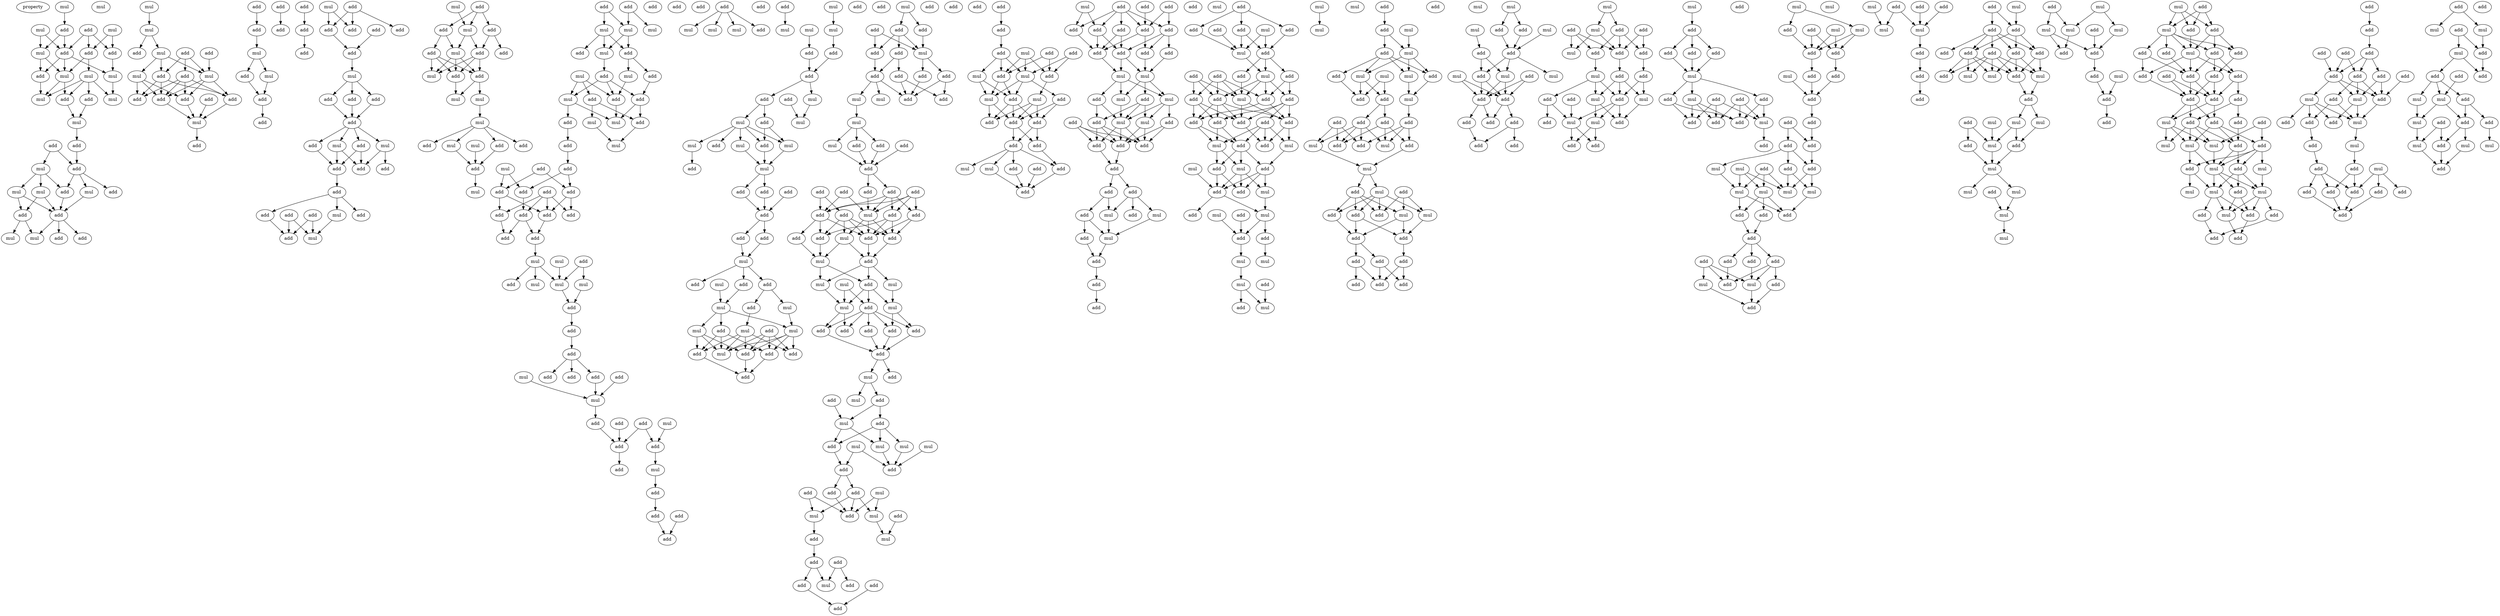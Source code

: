 digraph {
    node [fontcolor=black]
    property [mul=2,lf=1.8]
    0 [ label = mul ];
    1 [ label = mul ];
    2 [ label = mul ];
    3 [ label = add ];
    4 [ label = add ];
    5 [ label = add ];
    6 [ label = mul ];
    7 [ label = add ];
    8 [ label = add ];
    9 [ label = mul ];
    10 [ label = add ];
    11 [ label = mul ];
    12 [ label = mul ];
    13 [ label = mul ];
    14 [ label = add ];
    15 [ label = mul ];
    16 [ label = mul ];
    17 [ label = add ];
    18 [ label = mul ];
    19 [ label = add ];
    20 [ label = add ];
    21 [ label = mul ];
    22 [ label = add ];
    23 [ label = mul ];
    24 [ label = mul ];
    25 [ label = mul ];
    26 [ label = add ];
    27 [ label = add ];
    28 [ label = add ];
    29 [ label = add ];
    30 [ label = add ];
    31 [ label = mul ];
    32 [ label = add ];
    33 [ label = mul ];
    34 [ label = mul ];
    35 [ label = mul ];
    36 [ label = add ];
    37 [ label = add ];
    38 [ label = add ];
    39 [ label = mul ];
    40 [ label = add ];
    41 [ label = add ];
    42 [ label = mul ];
    43 [ label = mul ];
    44 [ label = add ];
    45 [ label = add ];
    46 [ label = add ];
    47 [ label = add ];
    48 [ label = add ];
    49 [ label = mul ];
    50 [ label = add ];
    51 [ label = add ];
    52 [ label = add ];
    53 [ label = add ];
    54 [ label = add ];
    55 [ label = mul ];
    56 [ label = add ];
    57 [ label = mul ];
    58 [ label = add ];
    59 [ label = add ];
    60 [ label = add ];
    61 [ label = add ];
    62 [ label = mul ];
    63 [ label = add ];
    64 [ label = add ];
    65 [ label = add ];
    66 [ label = add ];
    67 [ label = add ];
    68 [ label = add ];
    69 [ label = add ];
    70 [ label = mul ];
    71 [ label = add ];
    72 [ label = add ];
    73 [ label = add ];
    74 [ label = add ];
    75 [ label = mul ];
    76 [ label = add ];
    77 [ label = add ];
    78 [ label = mul ];
    79 [ label = add ];
    80 [ label = add ];
    81 [ label = add ];
    82 [ label = add ];
    83 [ label = mul ];
    84 [ label = add ];
    85 [ label = add ];
    86 [ label = add ];
    87 [ label = add ];
    88 [ label = add ];
    89 [ label = mul ];
    90 [ label = add ];
    91 [ label = mul ];
    92 [ label = add ];
    93 [ label = mul ];
    94 [ label = add ];
    95 [ label = add ];
    96 [ label = mul ];
    97 [ label = add ];
    98 [ label = add ];
    99 [ label = mul ];
    100 [ label = add ];
    101 [ label = add ];
    102 [ label = mul ];
    103 [ label = mul ];
    104 [ label = mul ];
    105 [ label = mul ];
    106 [ label = add ];
    107 [ label = add ];
    108 [ label = mul ];
    109 [ label = add ];
    110 [ label = add ];
    111 [ label = add ];
    112 [ label = add ];
    113 [ label = mul ];
    114 [ label = mul ];
    115 [ label = mul ];
    116 [ label = mul ];
    117 [ label = add ];
    118 [ label = add ];
    119 [ label = mul ];
    120 [ label = add ];
    121 [ label = mul ];
    122 [ label = add ];
    123 [ label = mul ];
    124 [ label = mul ];
    125 [ label = add ];
    126 [ label = add ];
    127 [ label = add ];
    128 [ label = add ];
    129 [ label = mul ];
    130 [ label = mul ];
    131 [ label = add ];
    132 [ label = mul ];
    133 [ label = add ];
    134 [ label = add ];
    135 [ label = add ];
    136 [ label = mul ];
    137 [ label = add ];
    138 [ label = add ];
    139 [ label = add ];
    140 [ label = add ];
    141 [ label = add ];
    142 [ label = add ];
    143 [ label = add ];
    144 [ label = add ];
    145 [ label = add ];
    146 [ label = add ];
    147 [ label = add ];
    148 [ label = mul ];
    149 [ label = mul ];
    150 [ label = add ];
    151 [ label = mul ];
    152 [ label = mul ];
    153 [ label = mul ];
    154 [ label = add ];
    155 [ label = add ];
    156 [ label = add ];
    157 [ label = add ];
    158 [ label = add ];
    159 [ label = mul ];
    160 [ label = add ];
    161 [ label = add ];
    162 [ label = mul ];
    163 [ label = mul ];
    164 [ label = add ];
    165 [ label = add ];
    166 [ label = add ];
    167 [ label = add ];
    168 [ label = add ];
    169 [ label = add ];
    170 [ label = add ];
    171 [ label = add ];
    172 [ label = mul ];
    173 [ label = add ];
    174 [ label = add ];
    175 [ label = add ];
    176 [ label = add ];
    177 [ label = add ];
    178 [ label = add ];
    179 [ label = mul ];
    180 [ label = mul ];
    181 [ label = mul ];
    182 [ label = add ];
    183 [ label = add ];
    184 [ label = add ];
    185 [ label = mul ];
    186 [ label = mul ];
    187 [ label = mul ];
    188 [ label = mul ];
    189 [ label = add ];
    190 [ label = add ];
    191 [ label = add ];
    192 [ label = add ];
    193 [ label = mul ];
    194 [ label = add ];
    195 [ label = mul ];
    196 [ label = add ];
    197 [ label = mul ];
    198 [ label = mul ];
    199 [ label = mul ];
    200 [ label = add ];
    201 [ label = mul ];
    202 [ label = add ];
    203 [ label = add ];
    204 [ label = mul ];
    205 [ label = add ];
    206 [ label = add ];
    207 [ label = add ];
    208 [ label = add ];
    209 [ label = add ];
    210 [ label = add ];
    211 [ label = add ];
    212 [ label = add ];
    213 [ label = mul ];
    214 [ label = add ];
    215 [ label = mul ];
    216 [ label = add ];
    217 [ label = add ];
    218 [ label = mul ];
    219 [ label = add ];
    220 [ label = mul ];
    221 [ label = mul ];
    222 [ label = mul ];
    223 [ label = add ];
    224 [ label = add ];
    225 [ label = mul ];
    226 [ label = add ];
    227 [ label = add ];
    228 [ label = mul ];
    229 [ label = add ];
    230 [ label = add ];
    231 [ label = add ];
    232 [ label = mul ];
    233 [ label = add ];
    234 [ label = add ];
    235 [ label = add ];
    236 [ label = add ];
    237 [ label = add ];
    238 [ label = mul ];
    239 [ label = add ];
    240 [ label = add ];
    241 [ label = add ];
    242 [ label = add ];
    243 [ label = add ];
    244 [ label = mul ];
    245 [ label = mul ];
    246 [ label = add ];
    247 [ label = mul ];
    248 [ label = add ];
    249 [ label = add ];
    250 [ label = add ];
    251 [ label = mul ];
    252 [ label = add ];
    253 [ label = add ];
    254 [ label = add ];
    255 [ label = add ];
    256 [ label = add ];
    257 [ label = add ];
    258 [ label = add ];
    259 [ label = add ];
    260 [ label = add ];
    261 [ label = add ];
    262 [ label = add ];
    263 [ label = mul ];
    264 [ label = add ];
    265 [ label = mul ];
    266 [ label = add ];
    267 [ label = add ];
    268 [ label = add ];
    269 [ label = mul ];
    270 [ label = add ];
    271 [ label = mul ];
    272 [ label = add ];
    273 [ label = mul ];
    274 [ label = mul ];
    275 [ label = add ];
    276 [ label = mul ];
    277 [ label = mul ];
    278 [ label = add ];
    279 [ label = add ];
    280 [ label = add ];
    281 [ label = add ];
    282 [ label = add ];
    283 [ label = add ];
    284 [ label = mul ];
    285 [ label = add ];
    286 [ label = mul ];
    287 [ label = add ];
    288 [ label = add ];
    289 [ label = add ];
    290 [ label = add ];
    291 [ label = add ];
    292 [ label = mul ];
    293 [ label = mul ];
    294 [ label = mul ];
    295 [ label = add ];
    296 [ label = mul ];
    297 [ label = mul ];
    298 [ label = add ];
    299 [ label = add ];
    300 [ label = mul ];
    301 [ label = add ];
    302 [ label = add ];
    303 [ label = add ];
    304 [ label = mul ];
    305 [ label = add ];
    306 [ label = mul ];
    307 [ label = add ];
    308 [ label = add ];
    309 [ label = mul ];
    310 [ label = add ];
    311 [ label = add ];
    312 [ label = mul ];
    313 [ label = add ];
    314 [ label = add ];
    315 [ label = add ];
    316 [ label = add ];
    317 [ label = add ];
    318 [ label = add ];
    319 [ label = mul ];
    320 [ label = add ];
    321 [ label = add ];
    322 [ label = add ];
    323 [ label = add ];
    324 [ label = add ];
    325 [ label = mul ];
    326 [ label = mul ];
    327 [ label = add ];
    328 [ label = mul ];
    329 [ label = mul ];
    330 [ label = add ];
    331 [ label = add ];
    332 [ label = add ];
    333 [ label = add ];
    334 [ label = add ];
    335 [ label = add ];
    336 [ label = add ];
    337 [ label = add ];
    338 [ label = mul ];
    339 [ label = mul ];
    340 [ label = add ];
    341 [ label = add ];
    342 [ label = mul ];
    343 [ label = add ];
    344 [ label = add ];
    345 [ label = add ];
    346 [ label = add ];
    347 [ label = add ];
    348 [ label = add ];
    349 [ label = add ];
    350 [ label = add ];
    351 [ label = add ];
    352 [ label = add ];
    353 [ label = add ];
    354 [ label = add ];
    355 [ label = mul ];
    356 [ label = mul ];
    357 [ label = add ];
    358 [ label = mul ];
    359 [ label = mul ];
    360 [ label = add ];
    361 [ label = add ];
    362 [ label = mul ];
    363 [ label = mul ];
    364 [ label = add ];
    365 [ label = add ];
    366 [ label = add ];
    367 [ label = add ];
    368 [ label = add ];
    369 [ label = add ];
    370 [ label = add ];
    371 [ label = add ];
    372 [ label = add ];
    373 [ label = add ];
    374 [ label = add ];
    375 [ label = mul ];
    376 [ label = mul ];
    377 [ label = add ];
    378 [ label = mul ];
    379 [ label = add ];
    380 [ label = add ];
    381 [ label = mul ];
    382 [ label = add ];
    383 [ label = add ];
    384 [ label = add ];
    385 [ label = add ];
    386 [ label = add ];
    387 [ label = mul ];
    388 [ label = add ];
    389 [ label = mul ];
    390 [ label = add ];
    391 [ label = add ];
    392 [ label = add ];
    393 [ label = add ];
    394 [ label = mul ];
    395 [ label = add ];
    396 [ label = add ];
    397 [ label = mul ];
    398 [ label = add ];
    399 [ label = add ];
    400 [ label = add ];
    401 [ label = add ];
    402 [ label = add ];
    403 [ label = add ];
    404 [ label = add ];
    405 [ label = add ];
    406 [ label = add ];
    407 [ label = add ];
    408 [ label = mul ];
    409 [ label = mul ];
    410 [ label = add ];
    411 [ label = mul ];
    412 [ label = add ];
    413 [ label = mul ];
    414 [ label = add ];
    415 [ label = mul ];
    416 [ label = add ];
    417 [ label = mul ];
    418 [ label = mul ];
    419 [ label = add ];
    420 [ label = add ];
    421 [ label = add ];
    422 [ label = add ];
    423 [ label = mul ];
    424 [ label = mul ];
    425 [ label = add ];
    426 [ label = mul ];
    427 [ label = mul ];
    428 [ label = add ];
    429 [ label = mul ];
    430 [ label = mul ];
    431 [ label = mul ];
    432 [ label = add ];
    433 [ label = mul ];
    434 [ label = add ];
    435 [ label = add ];
    436 [ label = add ];
    437 [ label = mul ];
    438 [ label = add ];
    439 [ label = mul ];
    440 [ label = mul ];
    441 [ label = mul ];
    442 [ label = add ];
    443 [ label = add ];
    444 [ label = add ];
    445 [ label = mul ];
    446 [ label = add ];
    447 [ label = add ];
    448 [ label = add ];
    449 [ label = add ];
    450 [ label = mul ];
    451 [ label = add ];
    452 [ label = add ];
    453 [ label = add ];
    454 [ label = mul ];
    455 [ label = mul ];
    456 [ label = mul ];
    457 [ label = mul ];
    458 [ label = add ];
    459 [ label = add ];
    460 [ label = add ];
    461 [ label = mul ];
    462 [ label = add ];
    463 [ label = mul ];
    464 [ label = add ];
    465 [ label = add ];
    466 [ label = add ];
    467 [ label = add ];
    468 [ label = add ];
    469 [ label = add ];
    470 [ label = add ];
    471 [ label = add ];
    472 [ label = add ];
    473 [ label = mul ];
    474 [ label = add ];
    475 [ label = mul ];
    476 [ label = add ];
    477 [ label = mul ];
    478 [ label = add ];
    479 [ label = add ];
    480 [ label = add ];
    481 [ label = mul ];
    482 [ label = mul ];
    483 [ label = add ];
    484 [ label = mul ];
    485 [ label = add ];
    486 [ label = add ];
    487 [ label = add ];
    488 [ label = add ];
    489 [ label = add ];
    490 [ label = add ];
    491 [ label = add ];
    492 [ label = mul ];
    493 [ label = mul ];
    494 [ label = add ];
    495 [ label = add ];
    496 [ label = add ];
    497 [ label = mul ];
    498 [ label = add ];
    499 [ label = add ];
    500 [ label = add ];
    501 [ label = mul ];
    502 [ label = add ];
    503 [ label = add ];
    504 [ label = add ];
    505 [ label = mul ];
    506 [ label = add ];
    507 [ label = mul ];
    508 [ label = add ];
    509 [ label = mul ];
    510 [ label = add ];
    511 [ label = mul ];
    512 [ label = add ];
    513 [ label = mul ];
    514 [ label = add ];
    515 [ label = add ];
    516 [ label = add ];
    517 [ label = add ];
    518 [ label = add ];
    519 [ label = add ];
    520 [ label = mul ];
    521 [ label = add ];
    522 [ label = add ];
    523 [ label = add ];
    524 [ label = add ];
    525 [ label = mul ];
    526 [ label = mul ];
    527 [ label = add ];
    528 [ label = add ];
    529 [ label = add ];
    530 [ label = add ];
    531 [ label = add ];
    532 [ label = mul ];
    533 [ label = add ];
    534 [ label = add ];
    535 [ label = mul ];
    536 [ label = mul ];
    537 [ label = add ];
    538 [ label = add ];
    539 [ label = mul ];
    540 [ label = add ];
    541 [ label = add ];
    542 [ label = add ];
    543 [ label = add ];
    544 [ label = add ];
    545 [ label = add ];
    546 [ label = add ];
    547 [ label = mul ];
    548 [ label = add ];
    549 [ label = mul ];
    550 [ label = add ];
    551 [ label = add ];
    552 [ label = mul ];
    553 [ label = mul ];
    554 [ label = mul ];
    555 [ label = mul ];
    556 [ label = add ];
    557 [ label = add ];
    558 [ label = add ];
    559 [ label = add ];
    560 [ label = add ];
    561 [ label = add ];
    562 [ label = add ];
    563 [ label = add ];
    564 [ label = add ];
    565 [ label = mul ];
    566 [ label = mul ];
    567 [ label = mul ];
    568 [ label = add ];
    569 [ label = add ];
    570 [ label = mul ];
    571 [ label = add ];
    572 [ label = add ];
    573 [ label = add ];
    574 [ label = mul ];
    575 [ label = mul ];
    576 [ label = add ];
    577 [ label = add ];
    578 [ label = add ];
    579 [ label = add ];
    580 [ label = mul ];
    581 [ label = add ];
    582 [ label = add ];
    583 [ label = add ];
    584 [ label = add ];
    585 [ label = add ];
    586 [ label = add ];
    587 [ label = add ];
    588 [ label = mul ];
    589 [ label = mul ];
    590 [ label = mul ];
    591 [ label = add ];
    592 [ label = add ];
    593 [ label = add ];
    594 [ label = mul ];
    595 [ label = add ];
    596 [ label = mul ];
    597 [ label = mul ];
    598 [ label = add ];
    599 [ label = mul ];
    600 [ label = add ];
    601 [ label = mul ];
    602 [ label = mul ];
    603 [ label = add ];
    604 [ label = mul ];
    605 [ label = mul ];
    606 [ label = mul ];
    607 [ label = mul ];
    608 [ label = add ];
    609 [ label = mul ];
    610 [ label = add ];
    611 [ label = mul ];
    612 [ label = mul ];
    613 [ label = add ];
    614 [ label = add ];
    615 [ label = add ];
    616 [ label = mul ];
    617 [ label = add ];
    618 [ label = add ];
    619 [ label = add ];
    620 [ label = mul ];
    621 [ label = mul ];
    622 [ label = add ];
    623 [ label = add ];
    624 [ label = add ];
    625 [ label = add ];
    626 [ label = add ];
    627 [ label = add ];
    628 [ label = mul ];
    629 [ label = add ];
    630 [ label = add ];
    631 [ label = add ];
    632 [ label = add ];
    633 [ label = add ];
    634 [ label = add ];
    635 [ label = add ];
    636 [ label = add ];
    637 [ label = add ];
    638 [ label = add ];
    639 [ label = add ];
    640 [ label = add ];
    641 [ label = mul ];
    642 [ label = add ];
    643 [ label = add ];
    644 [ label = mul ];
    645 [ label = mul ];
    646 [ label = mul ];
    647 [ label = mul ];
    648 [ label = mul ];
    649 [ label = add ];
    650 [ label = add ];
    651 [ label = mul ];
    652 [ label = mul ];
    653 [ label = mul ];
    654 [ label = add ];
    655 [ label = add ];
    656 [ label = add ];
    657 [ label = mul ];
    658 [ label = add ];
    659 [ label = add ];
    660 [ label = add ];
    661 [ label = add ];
    662 [ label = add ];
    663 [ label = add ];
    664 [ label = add ];
    665 [ label = add ];
    666 [ label = add ];
    667 [ label = add ];
    668 [ label = add ];
    669 [ label = add ];
    670 [ label = mul ];
    671 [ label = mul ];
    672 [ label = add ];
    673 [ label = add ];
    674 [ label = mul ];
    675 [ label = add ];
    676 [ label = add ];
    677 [ label = add ];
    678 [ label = mul ];
    679 [ label = add ];
    680 [ label = mul ];
    681 [ label = add ];
    682 [ label = add ];
    683 [ label = add ];
    684 [ label = add ];
    685 [ label = add ];
    686 [ label = add ];
    687 [ label = add ];
    688 [ label = add ];
    689 [ label = add ];
    690 [ label = add ];
    691 [ label = mul ];
    692 [ label = add ];
    693 [ label = mul ];
    694 [ label = add ];
    695 [ label = mul ];
    696 [ label = add ];
    697 [ label = add ];
    698 [ label = add ];
    699 [ label = mul ];
    700 [ label = mul ];
    701 [ label = add ];
    702 [ label = mul ];
    703 [ label = add ];
    704 [ label = add ];
    705 [ label = add ];
    706 [ label = add ];
    707 [ label = mul ];
    708 [ label = mul ];
    709 [ label = mul ];
    710 [ label = add ];
    0 -> 4 [ name = 0 ];
    1 -> 5 [ name = 1 ];
    1 -> 8 [ name = 2 ];
    2 -> 6 [ name = 3 ];
    2 -> 7 [ name = 4 ];
    3 -> 5 [ name = 5 ];
    3 -> 7 [ name = 6 ];
    3 -> 8 [ name = 7 ];
    4 -> 6 [ name = 8 ];
    4 -> 7 [ name = 9 ];
    5 -> 9 [ name = 10 ];
    5 -> 12 [ name = 11 ];
    6 -> 10 [ name = 12 ];
    6 -> 12 [ name = 13 ];
    7 -> 10 [ name = 14 ];
    7 -> 11 [ name = 15 ];
    7 -> 12 [ name = 16 ];
    8 -> 11 [ name = 17 ];
    9 -> 13 [ name = 18 ];
    9 -> 14 [ name = 19 ];
    9 -> 16 [ name = 20 ];
    9 -> 17 [ name = 21 ];
    10 -> 16 [ name = 22 ];
    11 -> 13 [ name = 23 ];
    12 -> 14 [ name = 24 ];
    12 -> 16 [ name = 25 ];
    14 -> 18 [ name = 26 ];
    17 -> 18 [ name = 27 ];
    18 -> 20 [ name = 28 ];
    19 -> 21 [ name = 29 ];
    19 -> 22 [ name = 30 ];
    20 -> 22 [ name = 31 ];
    21 -> 24 [ name = 32 ];
    21 -> 25 [ name = 33 ];
    21 -> 26 [ name = 34 ];
    22 -> 23 [ name = 35 ];
    22 -> 26 [ name = 36 ];
    22 -> 27 [ name = 37 ];
    23 -> 29 [ name = 38 ];
    24 -> 28 [ name = 39 ];
    24 -> 29 [ name = 40 ];
    25 -> 28 [ name = 41 ];
    25 -> 29 [ name = 42 ];
    26 -> 29 [ name = 43 ];
    28 -> 31 [ name = 44 ];
    28 -> 33 [ name = 45 ];
    29 -> 30 [ name = 46 ];
    29 -> 31 [ name = 47 ];
    29 -> 32 [ name = 48 ];
    34 -> 35 [ name = 49 ];
    35 -> 38 [ name = 50 ];
    35 -> 39 [ name = 51 ];
    36 -> 42 [ name = 52 ];
    37 -> 40 [ name = 53 ];
    37 -> 41 [ name = 54 ];
    37 -> 42 [ name = 55 ];
    39 -> 40 [ name = 56 ];
    39 -> 42 [ name = 57 ];
    39 -> 43 [ name = 58 ];
    40 -> 44 [ name = 59 ];
    40 -> 46 [ name = 60 ];
    40 -> 47 [ name = 61 ];
    41 -> 44 [ name = 62 ];
    41 -> 46 [ name = 63 ];
    41 -> 47 [ name = 64 ];
    41 -> 48 [ name = 65 ];
    42 -> 44 [ name = 66 ];
    42 -> 46 [ name = 67 ];
    42 -> 48 [ name = 68 ];
    43 -> 44 [ name = 69 ];
    43 -> 47 [ name = 70 ];
    43 -> 48 [ name = 71 ];
    44 -> 49 [ name = 72 ];
    45 -> 49 [ name = 73 ];
    46 -> 49 [ name = 74 ];
    48 -> 49 [ name = 75 ];
    49 -> 51 [ name = 76 ];
    50 -> 53 [ name = 77 ];
    52 -> 54 [ name = 78 ];
    53 -> 55 [ name = 79 ];
    55 -> 56 [ name = 80 ];
    55 -> 57 [ name = 81 ];
    56 -> 58 [ name = 82 ];
    57 -> 58 [ name = 83 ];
    58 -> 59 [ name = 84 ];
    60 -> 61 [ name = 85 ];
    61 -> 63 [ name = 86 ];
    62 -> 66 [ name = 87 ];
    62 -> 68 [ name = 88 ];
    64 -> 65 [ name = 89 ];
    64 -> 66 [ name = 90 ];
    64 -> 68 [ name = 91 ];
    67 -> 69 [ name = 92 ];
    68 -> 69 [ name = 93 ];
    69 -> 70 [ name = 94 ];
    70 -> 71 [ name = 95 ];
    70 -> 72 [ name = 96 ];
    70 -> 73 [ name = 97 ];
    71 -> 74 [ name = 98 ];
    72 -> 74 [ name = 99 ];
    73 -> 74 [ name = 100 ];
    74 -> 75 [ name = 101 ];
    74 -> 76 [ name = 102 ];
    74 -> 77 [ name = 103 ];
    74 -> 78 [ name = 104 ];
    75 -> 79 [ name = 105 ];
    75 -> 81 [ name = 106 ];
    76 -> 79 [ name = 107 ];
    77 -> 79 [ name = 108 ];
    77 -> 81 [ name = 109 ];
    78 -> 80 [ name = 110 ];
    78 -> 81 [ name = 111 ];
    79 -> 82 [ name = 112 ];
    82 -> 83 [ name = 113 ];
    82 -> 84 [ name = 114 ];
    82 -> 85 [ name = 115 ];
    83 -> 89 [ name = 116 ];
    85 -> 88 [ name = 117 ];
    86 -> 88 [ name = 118 ];
    86 -> 89 [ name = 119 ];
    87 -> 88 [ name = 120 ];
    87 -> 89 [ name = 121 ];
    90 -> 92 [ name = 122 ];
    90 -> 93 [ name = 123 ];
    90 -> 94 [ name = 124 ];
    91 -> 93 [ name = 125 ];
    92 -> 97 [ name = 126 ];
    92 -> 98 [ name = 127 ];
    93 -> 96 [ name = 128 ];
    93 -> 97 [ name = 129 ];
    94 -> 95 [ name = 130 ];
    94 -> 96 [ name = 131 ];
    95 -> 99 [ name = 132 ];
    95 -> 100 [ name = 133 ];
    95 -> 101 [ name = 134 ];
    96 -> 99 [ name = 135 ];
    96 -> 100 [ name = 136 ];
    96 -> 101 [ name = 137 ];
    97 -> 99 [ name = 138 ];
    97 -> 100 [ name = 139 ];
    97 -> 101 [ name = 140 ];
    100 -> 102 [ name = 141 ];
    100 -> 103 [ name = 142 ];
    101 -> 102 [ name = 143 ];
    103 -> 104 [ name = 144 ];
    104 -> 105 [ name = 145 ];
    104 -> 106 [ name = 146 ];
    104 -> 107 [ name = 147 ];
    104 -> 109 [ name = 148 ];
    105 -> 110 [ name = 149 ];
    106 -> 110 [ name = 150 ];
    108 -> 110 [ name = 151 ];
    110 -> 113 [ name = 152 ];
    111 -> 114 [ name = 153 ];
    111 -> 116 [ name = 154 ];
    112 -> 115 [ name = 155 ];
    112 -> 116 [ name = 156 ];
    114 -> 117 [ name = 157 ];
    114 -> 118 [ name = 158 ];
    114 -> 119 [ name = 159 ];
    116 -> 118 [ name = 160 ];
    116 -> 119 [ name = 161 ];
    118 -> 120 [ name = 162 ];
    118 -> 123 [ name = 163 ];
    119 -> 122 [ name = 164 ];
    120 -> 126 [ name = 165 ];
    121 -> 124 [ name = 166 ];
    121 -> 125 [ name = 167 ];
    121 -> 127 [ name = 168 ];
    122 -> 124 [ name = 169 ];
    122 -> 125 [ name = 170 ];
    122 -> 126 [ name = 171 ];
    123 -> 125 [ name = 172 ];
    124 -> 128 [ name = 173 ];
    124 -> 130 [ name = 174 ];
    125 -> 130 [ name = 175 ];
    126 -> 130 [ name = 176 ];
    126 -> 131 [ name = 177 ];
    127 -> 129 [ name = 178 ];
    127 -> 131 [ name = 179 ];
    128 -> 133 [ name = 180 ];
    129 -> 132 [ name = 181 ];
    131 -> 132 [ name = 182 ];
    133 -> 134 [ name = 183 ];
    134 -> 139 [ name = 184 ];
    134 -> 140 [ name = 185 ];
    135 -> 138 [ name = 186 ];
    135 -> 140 [ name = 187 ];
    136 -> 138 [ name = 188 ];
    136 -> 139 [ name = 189 ];
    137 -> 141 [ name = 190 ];
    137 -> 142 [ name = 191 ];
    137 -> 143 [ name = 192 ];
    137 -> 144 [ name = 193 ];
    138 -> 143 [ name = 194 ];
    138 -> 144 [ name = 195 ];
    139 -> 142 [ name = 196 ];
    140 -> 141 [ name = 197 ];
    140 -> 143 [ name = 198 ];
    142 -> 145 [ name = 199 ];
    142 -> 146 [ name = 200 ];
    143 -> 145 [ name = 201 ];
    144 -> 146 [ name = 202 ];
    145 -> 149 [ name = 203 ];
    147 -> 151 [ name = 204 ];
    147 -> 153 [ name = 205 ];
    148 -> 151 [ name = 206 ];
    149 -> 150 [ name = 207 ];
    149 -> 151 [ name = 208 ];
    149 -> 152 [ name = 209 ];
    151 -> 154 [ name = 210 ];
    153 -> 154 [ name = 211 ];
    154 -> 155 [ name = 212 ];
    155 -> 156 [ name = 213 ];
    156 -> 157 [ name = 214 ];
    156 -> 160 [ name = 215 ];
    156 -> 161 [ name = 216 ];
    157 -> 162 [ name = 217 ];
    158 -> 162 [ name = 218 ];
    159 -> 162 [ name = 219 ];
    162 -> 164 [ name = 220 ];
    163 -> 169 [ name = 221 ];
    164 -> 168 [ name = 222 ];
    165 -> 168 [ name = 223 ];
    166 -> 168 [ name = 224 ];
    166 -> 169 [ name = 225 ];
    168 -> 170 [ name = 226 ];
    169 -> 172 [ name = 227 ];
    172 -> 173 [ name = 228 ];
    173 -> 174 [ name = 229 ];
    174 -> 177 [ name = 230 ];
    175 -> 177 [ name = 231 ];
    178 -> 179 [ name = 232 ];
    178 -> 180 [ name = 233 ];
    178 -> 181 [ name = 234 ];
    178 -> 183 [ name = 235 ];
    184 -> 185 [ name = 236 ];
    186 -> 187 [ name = 237 ];
    187 -> 190 [ name = 238 ];
    188 -> 189 [ name = 239 ];
    189 -> 191 [ name = 240 ];
    190 -> 191 [ name = 241 ];
    191 -> 193 [ name = 242 ];
    191 -> 194 [ name = 243 ];
    192 -> 197 [ name = 244 ];
    193 -> 197 [ name = 245 ];
    194 -> 195 [ name = 246 ];
    194 -> 196 [ name = 247 ];
    195 -> 198 [ name = 248 ];
    195 -> 199 [ name = 249 ];
    195 -> 200 [ name = 250 ];
    195 -> 201 [ name = 251 ];
    195 -> 202 [ name = 252 ];
    196 -> 199 [ name = 253 ];
    196 -> 200 [ name = 254 ];
    198 -> 203 [ name = 255 ];
    199 -> 204 [ name = 256 ];
    200 -> 204 [ name = 257 ];
    201 -> 204 [ name = 258 ];
    204 -> 205 [ name = 259 ];
    204 -> 207 [ name = 260 ];
    205 -> 209 [ name = 261 ];
    207 -> 209 [ name = 262 ];
    208 -> 209 [ name = 263 ];
    209 -> 210 [ name = 264 ];
    209 -> 211 [ name = 265 ];
    210 -> 213 [ name = 266 ];
    211 -> 213 [ name = 267 ];
    213 -> 214 [ name = 268 ];
    213 -> 216 [ name = 269 ];
    213 -> 217 [ name = 270 ];
    214 -> 220 [ name = 271 ];
    215 -> 220 [ name = 272 ];
    216 -> 218 [ name = 273 ];
    216 -> 219 [ name = 274 ];
    218 -> 225 [ name = 275 ];
    219 -> 221 [ name = 276 ];
    220 -> 222 [ name = 277 ];
    220 -> 224 [ name = 278 ];
    220 -> 225 [ name = 279 ];
    221 -> 227 [ name = 280 ];
    221 -> 228 [ name = 281 ];
    221 -> 229 [ name = 282 ];
    221 -> 230 [ name = 283 ];
    222 -> 227 [ name = 284 ];
    222 -> 228 [ name = 285 ];
    222 -> 229 [ name = 286 ];
    223 -> 226 [ name = 287 ];
    223 -> 227 [ name = 288 ];
    223 -> 228 [ name = 289 ];
    223 -> 230 [ name = 290 ];
    224 -> 226 [ name = 291 ];
    224 -> 228 [ name = 292 ];
    224 -> 229 [ name = 293 ];
    225 -> 226 [ name = 294 ];
    225 -> 227 [ name = 295 ];
    225 -> 228 [ name = 296 ];
    225 -> 230 [ name = 297 ];
    226 -> 231 [ name = 298 ];
    227 -> 231 [ name = 299 ];
    229 -> 231 [ name = 300 ];
    232 -> 233 [ name = 301 ];
    232 -> 235 [ name = 302 ];
    233 -> 236 [ name = 303 ];
    233 -> 237 [ name = 304 ];
    233 -> 238 [ name = 305 ];
    234 -> 236 [ name = 306 ];
    234 -> 238 [ name = 307 ];
    235 -> 238 [ name = 308 ];
    236 -> 241 [ name = 309 ];
    237 -> 239 [ name = 310 ];
    237 -> 241 [ name = 311 ];
    238 -> 240 [ name = 312 ];
    238 -> 242 [ name = 313 ];
    239 -> 243 [ name = 314 ];
    239 -> 246 [ name = 315 ];
    240 -> 246 [ name = 316 ];
    241 -> 244 [ name = 317 ];
    241 -> 245 [ name = 318 ];
    241 -> 246 [ name = 319 ];
    242 -> 243 [ name = 320 ];
    242 -> 246 [ name = 321 ];
    245 -> 247 [ name = 322 ];
    247 -> 249 [ name = 323 ];
    247 -> 251 [ name = 324 ];
    247 -> 252 [ name = 325 ];
    248 -> 253 [ name = 326 ];
    249 -> 253 [ name = 327 ];
    251 -> 253 [ name = 328 ];
    252 -> 253 [ name = 329 ];
    253 -> 255 [ name = 330 ];
    253 -> 258 [ name = 331 ];
    254 -> 260 [ name = 332 ];
    254 -> 263 [ name = 333 ];
    255 -> 263 [ name = 334 ];
    256 -> 259 [ name = 335 ];
    256 -> 260 [ name = 336 ];
    257 -> 260 [ name = 337 ];
    257 -> 261 [ name = 338 ];
    257 -> 262 [ name = 339 ];
    257 -> 263 [ name = 340 ];
    258 -> 260 [ name = 341 ];
    258 -> 261 [ name = 342 ];
    258 -> 262 [ name = 343 ];
    258 -> 263 [ name = 344 ];
    259 -> 264 [ name = 345 ];
    259 -> 265 [ name = 346 ];
    259 -> 267 [ name = 347 ];
    259 -> 268 [ name = 348 ];
    260 -> 266 [ name = 349 ];
    260 -> 267 [ name = 350 ];
    260 -> 268 [ name = 351 ];
    261 -> 264 [ name = 352 ];
    261 -> 268 [ name = 353 ];
    262 -> 264 [ name = 354 ];
    262 -> 267 [ name = 355 ];
    262 -> 268 [ name = 356 ];
    263 -> 264 [ name = 357 ];
    263 -> 265 [ name = 358 ];
    263 -> 268 [ name = 359 ];
    264 -> 270 [ name = 360 ];
    265 -> 269 [ name = 361 ];
    265 -> 270 [ name = 362 ];
    266 -> 269 [ name = 363 ];
    267 -> 269 [ name = 364 ];
    268 -> 270 [ name = 365 ];
    269 -> 271 [ name = 366 ];
    269 -> 272 [ name = 367 ];
    270 -> 271 [ name = 368 ];
    270 -> 272 [ name = 369 ];
    270 -> 273 [ name = 370 ];
    271 -> 277 [ name = 371 ];
    272 -> 275 [ name = 372 ];
    272 -> 276 [ name = 373 ];
    272 -> 277 [ name = 374 ];
    273 -> 276 [ name = 375 ];
    274 -> 275 [ name = 376 ];
    274 -> 277 [ name = 377 ];
    275 -> 278 [ name = 378 ];
    275 -> 279 [ name = 379 ];
    275 -> 280 [ name = 380 ];
    275 -> 281 [ name = 381 ];
    275 -> 282 [ name = 382 ];
    276 -> 279 [ name = 383 ];
    276 -> 282 [ name = 384 ];
    277 -> 278 [ name = 385 ];
    277 -> 281 [ name = 386 ];
    278 -> 283 [ name = 387 ];
    279 -> 283 [ name = 388 ];
    280 -> 283 [ name = 389 ];
    282 -> 283 [ name = 390 ];
    283 -> 284 [ name = 391 ];
    283 -> 285 [ name = 392 ];
    284 -> 286 [ name = 393 ];
    284 -> 290 [ name = 394 ];
    289 -> 292 [ name = 395 ];
    290 -> 291 [ name = 396 ];
    290 -> 292 [ name = 397 ];
    291 -> 294 [ name = 398 ];
    291 -> 295 [ name = 399 ];
    291 -> 296 [ name = 400 ];
    292 -> 295 [ name = 401 ];
    292 -> 296 [ name = 402 ];
    293 -> 299 [ name = 403 ];
    294 -> 299 [ name = 404 ];
    295 -> 298 [ name = 405 ];
    296 -> 299 [ name = 406 ];
    297 -> 298 [ name = 407 ];
    297 -> 299 [ name = 408 ];
    298 -> 301 [ name = 409 ];
    298 -> 303 [ name = 410 ];
    300 -> 305 [ name = 411 ];
    300 -> 306 [ name = 412 ];
    301 -> 304 [ name = 413 ];
    301 -> 305 [ name = 414 ];
    301 -> 306 [ name = 415 ];
    302 -> 304 [ name = 416 ];
    302 -> 305 [ name = 417 ];
    303 -> 305 [ name = 418 ];
    304 -> 308 [ name = 419 ];
    306 -> 309 [ name = 420 ];
    307 -> 309 [ name = 421 ];
    308 -> 311 [ name = 422 ];
    310 -> 312 [ name = 423 ];
    310 -> 315 [ name = 424 ];
    311 -> 312 [ name = 425 ];
    311 -> 313 [ name = 426 ];
    313 -> 316 [ name = 427 ];
    314 -> 316 [ name = 428 ];
    317 -> 318 [ name = 429 ];
    318 -> 321 [ name = 430 ];
    319 -> 323 [ name = 431 ];
    319 -> 324 [ name = 432 ];
    319 -> 326 [ name = 433 ];
    320 -> 323 [ name = 434 ];
    320 -> 324 [ name = 435 ];
    321 -> 323 [ name = 436 ];
    321 -> 325 [ name = 437 ];
    321 -> 326 [ name = 438 ];
    322 -> 324 [ name = 439 ];
    322 -> 326 [ name = 440 ];
    323 -> 327 [ name = 441 ];
    323 -> 328 [ name = 442 ];
    324 -> 329 [ name = 443 ];
    325 -> 327 [ name = 444 ];
    325 -> 328 [ name = 445 ];
    326 -> 327 [ name = 446 ];
    326 -> 328 [ name = 447 ];
    326 -> 330 [ name = 448 ];
    327 -> 331 [ name = 449 ];
    327 -> 332 [ name = 450 ];
    327 -> 333 [ name = 451 ];
    328 -> 331 [ name = 452 ];
    328 -> 332 [ name = 453 ];
    329 -> 331 [ name = 454 ];
    329 -> 332 [ name = 455 ];
    329 -> 333 [ name = 456 ];
    330 -> 331 [ name = 457 ];
    330 -> 333 [ name = 458 ];
    331 -> 334 [ name = 459 ];
    331 -> 335 [ name = 460 ];
    333 -> 334 [ name = 461 ];
    333 -> 335 [ name = 462 ];
    334 -> 336 [ name = 463 ];
    335 -> 336 [ name = 464 ];
    335 -> 338 [ name = 465 ];
    335 -> 339 [ name = 466 ];
    335 -> 340 [ name = 467 ];
    336 -> 341 [ name = 468 ];
    337 -> 341 [ name = 469 ];
    338 -> 341 [ name = 470 ];
    340 -> 341 [ name = 471 ];
    342 -> 346 [ name = 472 ];
    342 -> 350 [ name = 473 ];
    343 -> 346 [ name = 474 ];
    343 -> 347 [ name = 475 ];
    343 -> 348 [ name = 476 ];
    343 -> 349 [ name = 477 ];
    343 -> 350 [ name = 478 ];
    344 -> 348 [ name = 479 ];
    345 -> 347 [ name = 480 ];
    345 -> 348 [ name = 481 ];
    346 -> 354 [ name = 482 ];
    347 -> 351 [ name = 483 ];
    347 -> 352 [ name = 484 ];
    347 -> 353 [ name = 485 ];
    348 -> 353 [ name = 486 ];
    348 -> 354 [ name = 487 ];
    349 -> 352 [ name = 488 ];
    349 -> 354 [ name = 489 ];
    350 -> 352 [ name = 490 ];
    350 -> 354 [ name = 491 ];
    351 -> 355 [ name = 492 ];
    352 -> 355 [ name = 493 ];
    352 -> 356 [ name = 494 ];
    353 -> 355 [ name = 495 ];
    354 -> 356 [ name = 496 ];
    355 -> 358 [ name = 497 ];
    355 -> 359 [ name = 498 ];
    355 -> 360 [ name = 499 ];
    356 -> 357 [ name = 500 ];
    356 -> 358 [ name = 501 ];
    356 -> 359 [ name = 502 ];
    357 -> 362 [ name = 503 ];
    357 -> 365 [ name = 504 ];
    358 -> 362 [ name = 505 ];
    359 -> 361 [ name = 506 ];
    359 -> 362 [ name = 507 ];
    359 -> 363 [ name = 508 ];
    360 -> 362 [ name = 509 ];
    360 -> 363 [ name = 510 ];
    360 -> 365 [ name = 511 ];
    361 -> 366 [ name = 512 ];
    361 -> 369 [ name = 513 ];
    362 -> 366 [ name = 514 ];
    362 -> 368 [ name = 515 ];
    362 -> 369 [ name = 516 ];
    363 -> 366 [ name = 517 ];
    363 -> 369 [ name = 518 ];
    364 -> 366 [ name = 519 ];
    364 -> 368 [ name = 520 ];
    364 -> 369 [ name = 521 ];
    365 -> 366 [ name = 522 ];
    365 -> 368 [ name = 523 ];
    365 -> 369 [ name = 524 ];
    368 -> 370 [ name = 525 ];
    369 -> 370 [ name = 526 ];
    370 -> 371 [ name = 527 ];
    370 -> 372 [ name = 528 ];
    371 -> 374 [ name = 529 ];
    371 -> 375 [ name = 530 ];
    371 -> 376 [ name = 531 ];
    372 -> 373 [ name = 532 ];
    372 -> 375 [ name = 533 ];
    373 -> 377 [ name = 534 ];
    373 -> 378 [ name = 535 ];
    375 -> 378 [ name = 536 ];
    376 -> 378 [ name = 537 ];
    377 -> 379 [ name = 538 ];
    378 -> 379 [ name = 539 ];
    379 -> 380 [ name = 540 ];
    380 -> 382 [ name = 541 ];
    383 -> 385 [ name = 542 ];
    383 -> 386 [ name = 543 ];
    383 -> 388 [ name = 544 ];
    384 -> 389 [ name = 545 ];
    385 -> 389 [ name = 546 ];
    386 -> 389 [ name = 547 ];
    386 -> 390 [ name = 548 ];
    387 -> 389 [ name = 549 ];
    387 -> 390 [ name = 550 ];
    388 -> 390 [ name = 551 ];
    389 -> 394 [ name = 552 ];
    390 -> 391 [ name = 553 ];
    390 -> 392 [ name = 554 ];
    390 -> 394 [ name = 555 ];
    391 -> 398 [ name = 556 ];
    391 -> 400 [ name = 557 ];
    392 -> 397 [ name = 558 ];
    393 -> 396 [ name = 559 ];
    393 -> 397 [ name = 560 ];
    393 -> 399 [ name = 561 ];
    394 -> 397 [ name = 562 ];
    394 -> 398 [ name = 563 ];
    394 -> 399 [ name = 564 ];
    394 -> 400 [ name = 565 ];
    395 -> 396 [ name = 566 ];
    395 -> 397 [ name = 567 ];
    395 -> 399 [ name = 568 ];
    395 -> 400 [ name = 569 ];
    396 -> 402 [ name = 570 ];
    396 -> 403 [ name = 571 ];
    396 -> 405 [ name = 572 ];
    397 -> 401 [ name = 573 ];
    397 -> 402 [ name = 574 ];
    398 -> 401 [ name = 575 ];
    398 -> 402 [ name = 576 ];
    398 -> 404 [ name = 577 ];
    398 -> 405 [ name = 578 ];
    399 -> 401 [ name = 579 ];
    399 -> 402 [ name = 580 ];
    399 -> 403 [ name = 581 ];
    399 -> 405 [ name = 582 ];
    400 -> 401 [ name = 583 ];
    400 -> 403 [ name = 584 ];
    401 -> 407 [ name = 585 ];
    401 -> 408 [ name = 586 ];
    402 -> 407 [ name = 587 ];
    403 -> 406 [ name = 588 ];
    403 -> 409 [ name = 589 ];
    404 -> 406 [ name = 590 ];
    404 -> 407 [ name = 591 ];
    404 -> 408 [ name = 592 ];
    404 -> 409 [ name = 593 ];
    405 -> 406 [ name = 594 ];
    405 -> 409 [ name = 595 ];
    406 -> 410 [ name = 596 ];
    406 -> 412 [ name = 597 ];
    406 -> 413 [ name = 598 ];
    408 -> 410 [ name = 599 ];
    409 -> 412 [ name = 600 ];
    409 -> 413 [ name = 601 ];
    410 -> 414 [ name = 602 ];
    410 -> 415 [ name = 603 ];
    410 -> 416 [ name = 604 ];
    411 -> 414 [ name = 605 ];
    412 -> 414 [ name = 606 ];
    412 -> 416 [ name = 607 ];
    413 -> 414 [ name = 608 ];
    413 -> 415 [ name = 609 ];
    413 -> 416 [ name = 610 ];
    414 -> 417 [ name = 611 ];
    414 -> 419 [ name = 612 ];
    415 -> 417 [ name = 613 ];
    417 -> 421 [ name = 614 ];
    417 -> 422 [ name = 615 ];
    418 -> 422 [ name = 616 ];
    420 -> 422 [ name = 617 ];
    421 -> 423 [ name = 618 ];
    422 -> 424 [ name = 619 ];
    424 -> 426 [ name = 620 ];
    425 -> 430 [ name = 621 ];
    426 -> 428 [ name = 622 ];
    426 -> 430 [ name = 623 ];
    427 -> 429 [ name = 624 ];
    432 -> 434 [ name = 625 ];
    433 -> 437 [ name = 626 ];
    434 -> 436 [ name = 627 ];
    434 -> 437 [ name = 628 ];
    436 -> 438 [ name = 629 ];
    436 -> 440 [ name = 630 ];
    436 -> 441 [ name = 631 ];
    436 -> 442 [ name = 632 ];
    437 -> 440 [ name = 633 ];
    437 -> 441 [ name = 634 ];
    437 -> 442 [ name = 635 ];
    438 -> 443 [ name = 636 ];
    439 -> 443 [ name = 637 ];
    439 -> 444 [ name = 638 ];
    440 -> 443 [ name = 639 ];
    440 -> 444 [ name = 640 ];
    441 -> 445 [ name = 641 ];
    442 -> 445 [ name = 642 ];
    444 -> 447 [ name = 643 ];
    444 -> 448 [ name = 644 ];
    445 -> 449 [ name = 645 ];
    446 -> 451 [ name = 646 ];
    446 -> 453 [ name = 647 ];
    446 -> 454 [ name = 648 ];
    447 -> 450 [ name = 649 ];
    447 -> 451 [ name = 650 ];
    447 -> 453 [ name = 651 ];
    447 -> 454 [ name = 652 ];
    448 -> 450 [ name = 653 ];
    448 -> 452 [ name = 654 ];
    448 -> 453 [ name = 655 ];
    449 -> 450 [ name = 656 ];
    449 -> 451 [ name = 657 ];
    449 -> 452 [ name = 658 ];
    452 -> 455 [ name = 659 ];
    454 -> 455 [ name = 660 ];
    455 -> 457 [ name = 661 ];
    455 -> 458 [ name = 662 ];
    457 -> 460 [ name = 663 ];
    457 -> 461 [ name = 664 ];
    457 -> 462 [ name = 665 ];
    457 -> 464 [ name = 666 ];
    458 -> 460 [ name = 667 ];
    458 -> 462 [ name = 668 ];
    458 -> 463 [ name = 669 ];
    458 -> 464 [ name = 670 ];
    459 -> 461 [ name = 671 ];
    459 -> 463 [ name = 672 ];
    459 -> 464 [ name = 673 ];
    460 -> 465 [ name = 674 ];
    461 -> 466 [ name = 675 ];
    462 -> 465 [ name = 676 ];
    462 -> 466 [ name = 677 ];
    463 -> 465 [ name = 678 ];
    463 -> 466 [ name = 679 ];
    465 -> 467 [ name = 680 ];
    465 -> 468 [ name = 681 ];
    466 -> 469 [ name = 682 ];
    467 -> 470 [ name = 683 ];
    467 -> 472 [ name = 684 ];
    468 -> 470 [ name = 685 ];
    468 -> 471 [ name = 686 ];
    469 -> 470 [ name = 687 ];
    469 -> 472 [ name = 688 ];
    473 -> 474 [ name = 689 ];
    473 -> 476 [ name = 690 ];
    474 -> 479 [ name = 691 ];
    475 -> 478 [ name = 692 ];
    476 -> 479 [ name = 693 ];
    477 -> 479 [ name = 694 ];
    478 -> 482 [ name = 695 ];
    478 -> 483 [ name = 696 ];
    479 -> 482 [ name = 697 ];
    479 -> 483 [ name = 698 ];
    479 -> 484 [ name = 699 ];
    480 -> 485 [ name = 700 ];
    480 -> 486 [ name = 701 ];
    481 -> 485 [ name = 702 ];
    481 -> 486 [ name = 703 ];
    482 -> 485 [ name = 704 ];
    482 -> 486 [ name = 705 ];
    483 -> 485 [ name = 706 ];
    483 -> 486 [ name = 707 ];
    485 -> 487 [ name = 708 ];
    485 -> 489 [ name = 709 ];
    486 -> 488 [ name = 710 ];
    486 -> 489 [ name = 711 ];
    487 -> 490 [ name = 712 ];
    488 -> 490 [ name = 713 ];
    488 -> 491 [ name = 714 ];
    492 -> 493 [ name = 715 ];
    492 -> 494 [ name = 716 ];
    493 -> 497 [ name = 717 ];
    493 -> 498 [ name = 718 ];
    494 -> 498 [ name = 719 ];
    494 -> 499 [ name = 720 ];
    494 -> 500 [ name = 721 ];
    495 -> 497 [ name = 722 ];
    495 -> 498 [ name = 723 ];
    495 -> 500 [ name = 724 ];
    496 -> 498 [ name = 725 ];
    496 -> 499 [ name = 726 ];
    498 -> 503 [ name = 727 ];
    499 -> 502 [ name = 728 ];
    500 -> 501 [ name = 729 ];
    501 -> 505 [ name = 730 ];
    501 -> 506 [ name = 731 ];
    501 -> 508 [ name = 732 ];
    502 -> 506 [ name = 733 ];
    502 -> 507 [ name = 734 ];
    503 -> 505 [ name = 735 ];
    503 -> 506 [ name = 736 ];
    503 -> 507 [ name = 737 ];
    504 -> 509 [ name = 738 ];
    505 -> 510 [ name = 739 ];
    505 -> 511 [ name = 740 ];
    506 -> 509 [ name = 741 ];
    506 -> 510 [ name = 742 ];
    506 -> 511 [ name = 743 ];
    507 -> 510 [ name = 744 ];
    508 -> 509 [ name = 745 ];
    508 -> 512 [ name = 746 ];
    509 -> 514 [ name = 747 ];
    509 -> 515 [ name = 748 ];
    511 -> 514 [ name = 749 ];
    511 -> 515 [ name = 750 ];
    513 -> 516 [ name = 751 ];
    516 -> 517 [ name = 752 ];
    516 -> 518 [ name = 753 ];
    516 -> 519 [ name = 754 ];
    517 -> 520 [ name = 755 ];
    518 -> 520 [ name = 756 ];
    519 -> 520 [ name = 757 ];
    520 -> 523 [ name = 758 ];
    520 -> 524 [ name = 759 ];
    520 -> 525 [ name = 760 ];
    521 -> 526 [ name = 761 ];
    521 -> 527 [ name = 762 ];
    521 -> 528 [ name = 763 ];
    522 -> 526 [ name = 764 ];
    522 -> 528 [ name = 765 ];
    522 -> 529 [ name = 766 ];
    523 -> 526 [ name = 767 ];
    523 -> 527 [ name = 768 ];
    524 -> 527 [ name = 769 ];
    524 -> 529 [ name = 770 ];
    525 -> 527 [ name = 771 ];
    525 -> 528 [ name = 772 ];
    525 -> 529 [ name = 773 ];
    526 -> 530 [ name = 774 ];
    532 -> 533 [ name = 775 ];
    532 -> 536 [ name = 776 ];
    533 -> 537 [ name = 777 ];
    534 -> 537 [ name = 778 ];
    534 -> 538 [ name = 779 ];
    535 -> 537 [ name = 780 ];
    535 -> 538 [ name = 781 ];
    536 -> 537 [ name = 782 ];
    536 -> 538 [ name = 783 ];
    537 -> 540 [ name = 784 ];
    538 -> 541 [ name = 785 ];
    539 -> 542 [ name = 786 ];
    540 -> 542 [ name = 787 ];
    541 -> 542 [ name = 788 ];
    542 -> 544 [ name = 789 ];
    543 -> 545 [ name = 790 ];
    543 -> 546 [ name = 791 ];
    544 -> 546 [ name = 792 ];
    545 -> 547 [ name = 793 ];
    545 -> 548 [ name = 794 ];
    545 -> 550 [ name = 795 ];
    546 -> 550 [ name = 796 ];
    547 -> 552 [ name = 797 ];
    548 -> 553 [ name = 798 ];
    548 -> 554 [ name = 799 ];
    549 -> 552 [ name = 800 ];
    549 -> 554 [ name = 801 ];
    549 -> 555 [ name = 802 ];
    550 -> 553 [ name = 803 ];
    550 -> 554 [ name = 804 ];
    551 -> 552 [ name = 805 ];
    551 -> 554 [ name = 806 ];
    551 -> 555 [ name = 807 ];
    552 -> 556 [ name = 808 ];
    552 -> 558 [ name = 809 ];
    553 -> 556 [ name = 810 ];
    555 -> 556 [ name = 811 ];
    555 -> 557 [ name = 812 ];
    555 -> 558 [ name = 813 ];
    557 -> 559 [ name = 814 ];
    558 -> 559 [ name = 815 ];
    559 -> 560 [ name = 816 ];
    559 -> 561 [ name = 817 ];
    559 -> 563 [ name = 818 ];
    560 -> 564 [ name = 819 ];
    560 -> 565 [ name = 820 ];
    560 -> 568 [ name = 821 ];
    561 -> 565 [ name = 822 ];
    562 -> 564 [ name = 823 ];
    562 -> 565 [ name = 824 ];
    562 -> 567 [ name = 825 ];
    563 -> 564 [ name = 826 ];
    565 -> 569 [ name = 827 ];
    567 -> 569 [ name = 828 ];
    568 -> 569 [ name = 829 ];
    570 -> 574 [ name = 830 ];
    571 -> 575 [ name = 831 ];
    572 -> 574 [ name = 832 ];
    572 -> 575 [ name = 833 ];
    573 -> 575 [ name = 834 ];
    575 -> 576 [ name = 835 ];
    576 -> 577 [ name = 836 ];
    577 -> 578 [ name = 837 ];
    579 -> 581 [ name = 838 ];
    579 -> 582 [ name = 839 ];
    580 -> 582 [ name = 840 ];
    581 -> 583 [ name = 841 ];
    581 -> 584 [ name = 842 ];
    581 -> 585 [ name = 843 ];
    581 -> 586 [ name = 844 ];
    581 -> 587 [ name = 845 ];
    582 -> 584 [ name = 846 ];
    582 -> 586 [ name = 847 ];
    582 -> 587 [ name = 848 ];
    584 -> 589 [ name = 849 ];
    584 -> 590 [ name = 850 ];
    584 -> 591 [ name = 851 ];
    584 -> 592 [ name = 852 ];
    585 -> 588 [ name = 853 ];
    585 -> 589 [ name = 854 ];
    585 -> 590 [ name = 855 ];
    585 -> 591 [ name = 856 ];
    585 -> 592 [ name = 857 ];
    586 -> 588 [ name = 858 ];
    586 -> 592 [ name = 859 ];
    587 -> 588 [ name = 860 ];
    587 -> 590 [ name = 861 ];
    587 -> 592 [ name = 862 ];
    588 -> 593 [ name = 863 ];
    592 -> 593 [ name = 864 ];
    593 -> 594 [ name = 865 ];
    593 -> 596 [ name = 866 ];
    594 -> 600 [ name = 867 ];
    595 -> 598 [ name = 868 ];
    595 -> 599 [ name = 869 ];
    596 -> 599 [ name = 870 ];
    596 -> 600 [ name = 871 ];
    597 -> 599 [ name = 872 ];
    598 -> 601 [ name = 873 ];
    599 -> 601 [ name = 874 ];
    600 -> 601 [ name = 875 ];
    601 -> 602 [ name = 876 ];
    601 -> 604 [ name = 877 ];
    603 -> 605 [ name = 878 ];
    604 -> 605 [ name = 879 ];
    605 -> 606 [ name = 880 ];
    607 -> 611 [ name = 881 ];
    607 -> 612 [ name = 882 ];
    608 -> 609 [ name = 883 ];
    608 -> 611 [ name = 884 ];
    609 -> 613 [ name = 885 ];
    609 -> 614 [ name = 886 ];
    610 -> 613 [ name = 887 ];
    611 -> 614 [ name = 888 ];
    612 -> 613 [ name = 889 ];
    613 -> 615 [ name = 890 ];
    615 -> 617 [ name = 891 ];
    616 -> 617 [ name = 892 ];
    617 -> 618 [ name = 893 ];
    619 -> 621 [ name = 894 ];
    619 -> 622 [ name = 895 ];
    619 -> 623 [ name = 896 ];
    620 -> 621 [ name = 897 ];
    620 -> 622 [ name = 898 ];
    620 -> 623 [ name = 899 ];
    621 -> 624 [ name = 900 ];
    621 -> 625 [ name = 901 ];
    621 -> 626 [ name = 902 ];
    621 -> 627 [ name = 903 ];
    621 -> 628 [ name = 904 ];
    622 -> 628 [ name = 905 ];
    623 -> 624 [ name = 906 ];
    623 -> 626 [ name = 907 ];
    623 -> 628 [ name = 908 ];
    624 -> 630 [ name = 909 ];
    624 -> 631 [ name = 910 ];
    624 -> 633 [ name = 911 ];
    625 -> 630 [ name = 912 ];
    626 -> 631 [ name = 913 ];
    627 -> 629 [ name = 914 ];
    627 -> 630 [ name = 915 ];
    628 -> 629 [ name = 916 ];
    628 -> 630 [ name = 917 ];
    628 -> 633 [ name = 918 ];
    629 -> 635 [ name = 919 ];
    630 -> 634 [ name = 920 ];
    630 -> 635 [ name = 921 ];
    631 -> 634 [ name = 922 ];
    631 -> 635 [ name = 923 ];
    632 -> 634 [ name = 924 ];
    632 -> 635 [ name = 925 ];
    633 -> 634 [ name = 926 ];
    633 -> 636 [ name = 927 ];
    634 -> 640 [ name = 928 ];
    634 -> 641 [ name = 929 ];
    635 -> 638 [ name = 930 ];
    635 -> 640 [ name = 931 ];
    635 -> 641 [ name = 932 ];
    636 -> 637 [ name = 933 ];
    636 -> 638 [ name = 934 ];
    637 -> 642 [ name = 935 ];
    638 -> 642 [ name = 936 ];
    638 -> 644 [ name = 937 ];
    638 -> 645 [ name = 938 ];
    638 -> 646 [ name = 939 ];
    639 -> 643 [ name = 940 ];
    639 -> 646 [ name = 941 ];
    640 -> 642 [ name = 942 ];
    640 -> 643 [ name = 943 ];
    640 -> 644 [ name = 944 ];
    641 -> 644 [ name = 945 ];
    641 -> 645 [ name = 946 ];
    641 -> 646 [ name = 947 ];
    642 -> 647 [ name = 948 ];
    642 -> 650 [ name = 949 ];
    643 -> 647 [ name = 950 ];
    643 -> 648 [ name = 951 ];
    643 -> 649 [ name = 952 ];
    643 -> 650 [ name = 953 ];
    644 -> 647 [ name = 954 ];
    644 -> 649 [ name = 955 ];
    646 -> 647 [ name = 956 ];
    647 -> 651 [ name = 957 ];
    647 -> 652 [ name = 958 ];
    647 -> 654 [ name = 959 ];
    648 -> 651 [ name = 960 ];
    649 -> 652 [ name = 961 ];
    649 -> 653 [ name = 962 ];
    650 -> 651 [ name = 963 ];
    650 -> 652 [ name = 964 ];
    650 -> 654 [ name = 965 ];
    651 -> 655 [ name = 966 ];
    651 -> 657 [ name = 967 ];
    651 -> 658 [ name = 968 ];
    652 -> 656 [ name = 969 ];
    652 -> 657 [ name = 970 ];
    652 -> 658 [ name = 971 ];
    654 -> 657 [ name = 972 ];
    654 -> 658 [ name = 973 ];
    655 -> 660 [ name = 974 ];
    656 -> 660 [ name = 975 ];
    657 -> 661 [ name = 976 ];
    658 -> 661 [ name = 977 ];
    659 -> 662 [ name = 978 ];
    662 -> 664 [ name = 979 ];
    663 -> 666 [ name = 980 ];
    663 -> 669 [ name = 981 ];
    664 -> 666 [ name = 982 ];
    664 -> 667 [ name = 983 ];
    664 -> 669 [ name = 984 ];
    665 -> 669 [ name = 985 ];
    666 -> 670 [ name = 986 ];
    666 -> 672 [ name = 987 ];
    666 -> 673 [ name = 988 ];
    667 -> 670 [ name = 989 ];
    667 -> 672 [ name = 990 ];
    668 -> 672 [ name = 991 ];
    669 -> 670 [ name = 992 ];
    669 -> 671 [ name = 993 ];
    669 -> 672 [ name = 994 ];
    670 -> 674 [ name = 995 ];
    670 -> 676 [ name = 996 ];
    671 -> 674 [ name = 997 ];
    671 -> 675 [ name = 998 ];
    671 -> 676 [ name = 999 ];
    671 -> 677 [ name = 1000 ];
    672 -> 674 [ name = 1001 ];
    673 -> 674 [ name = 1002 ];
    673 -> 677 [ name = 1003 ];
    674 -> 678 [ name = 1004 ];
    677 -> 679 [ name = 1005 ];
    678 -> 682 [ name = 1006 ];
    679 -> 681 [ name = 1007 ];
    680 -> 683 [ name = 1008 ];
    680 -> 684 [ name = 1009 ];
    680 -> 687 [ name = 1010 ];
    681 -> 684 [ name = 1011 ];
    681 -> 685 [ name = 1012 ];
    681 -> 686 [ name = 1013 ];
    682 -> 684 [ name = 1014 ];
    682 -> 685 [ name = 1015 ];
    683 -> 688 [ name = 1016 ];
    684 -> 688 [ name = 1017 ];
    685 -> 688 [ name = 1018 ];
    686 -> 688 [ name = 1019 ];
    689 -> 691 [ name = 1020 ];
    689 -> 693 [ name = 1021 ];
    691 -> 694 [ name = 1022 ];
    692 -> 694 [ name = 1023 ];
    692 -> 695 [ name = 1024 ];
    694 -> 698 [ name = 1025 ];
    695 -> 697 [ name = 1026 ];
    695 -> 698 [ name = 1027 ];
    696 -> 700 [ name = 1028 ];
    697 -> 699 [ name = 1029 ];
    697 -> 700 [ name = 1030 ];
    697 -> 701 [ name = 1031 ];
    699 -> 702 [ name = 1032 ];
    700 -> 702 [ name = 1033 ];
    700 -> 705 [ name = 1034 ];
    701 -> 703 [ name = 1035 ];
    701 -> 705 [ name = 1036 ];
    702 -> 708 [ name = 1037 ];
    703 -> 707 [ name = 1038 ];
    704 -> 706 [ name = 1039 ];
    704 -> 708 [ name = 1040 ];
    705 -> 706 [ name = 1041 ];
    705 -> 709 [ name = 1042 ];
    706 -> 710 [ name = 1043 ];
    708 -> 710 [ name = 1044 ];
    709 -> 710 [ name = 1045 ];
}
